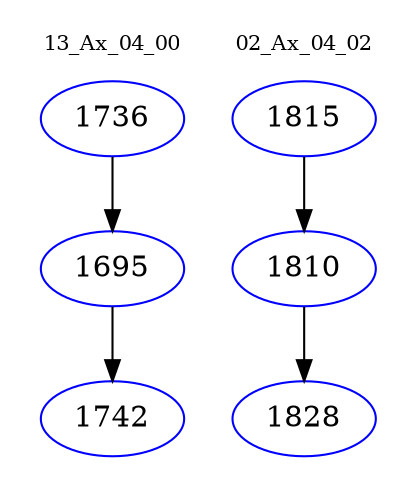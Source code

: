 digraph{
subgraph cluster_0 {
color = white
label = "13_Ax_04_00";
fontsize=10;
T0_1736 [label="1736", color="blue"]
T0_1736 -> T0_1695 [color="black"]
T0_1695 [label="1695", color="blue"]
T0_1695 -> T0_1742 [color="black"]
T0_1742 [label="1742", color="blue"]
}
subgraph cluster_1 {
color = white
label = "02_Ax_04_02";
fontsize=10;
T1_1815 [label="1815", color="blue"]
T1_1815 -> T1_1810 [color="black"]
T1_1810 [label="1810", color="blue"]
T1_1810 -> T1_1828 [color="black"]
T1_1828 [label="1828", color="blue"]
}
}
